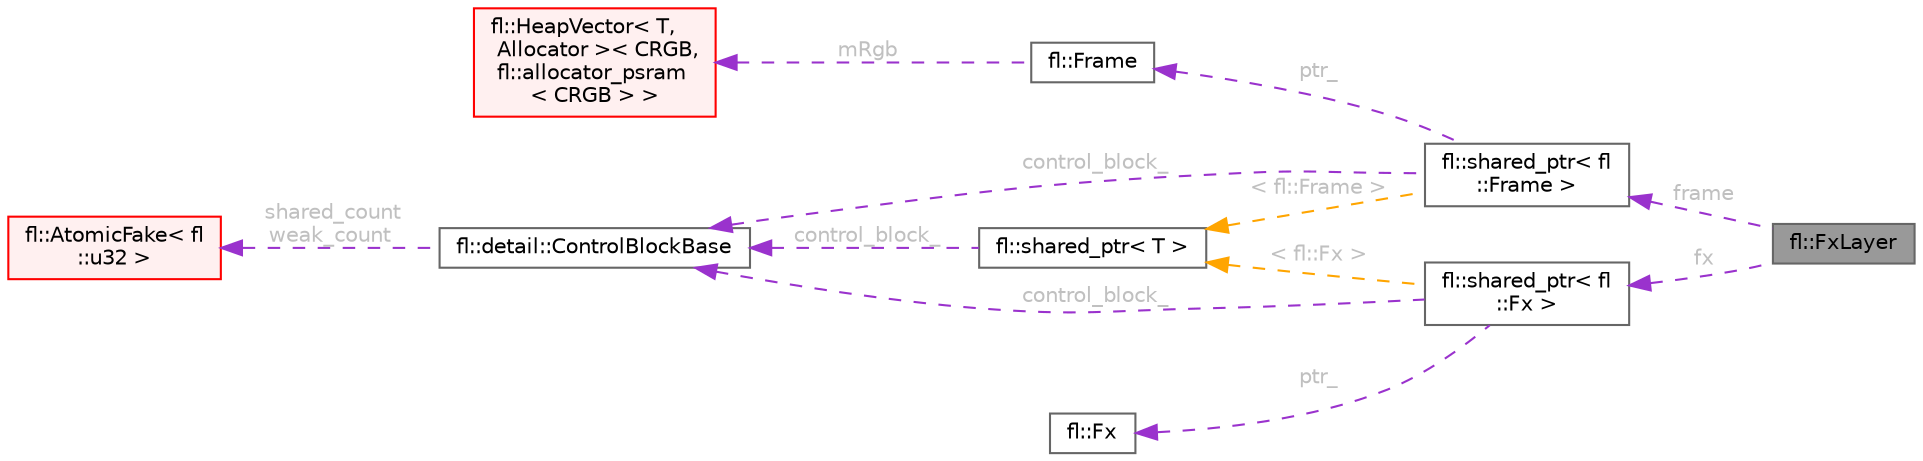 digraph "fl::FxLayer"
{
 // INTERACTIVE_SVG=YES
 // LATEX_PDF_SIZE
  bgcolor="transparent";
  edge [fontname=Helvetica,fontsize=10,labelfontname=Helvetica,labelfontsize=10];
  node [fontname=Helvetica,fontsize=10,shape=box,height=0.2,width=0.4];
  rankdir="LR";
  Node1 [id="Node000001",label="fl::FxLayer",height=0.2,width=0.4,color="gray40", fillcolor="grey60", style="filled", fontcolor="black",tooltip=" "];
  Node2 -> Node1 [id="edge1_Node000001_Node000002",dir="back",color="darkorchid3",style="dashed",tooltip=" ",label=" frame",fontcolor="grey" ];
  Node2 [id="Node000002",label="fl::shared_ptr\< fl\l::Frame \>",height=0.2,width=0.4,color="gray40", fillcolor="white", style="filled",URL="$d1/d74/classfl_1_1shared__ptr.html",tooltip=" "];
  Node3 -> Node2 [id="edge2_Node000002_Node000003",dir="back",color="darkorchid3",style="dashed",tooltip=" ",label=" ptr_",fontcolor="grey" ];
  Node3 [id="Node000003",label="fl::Frame",height=0.2,width=0.4,color="gray40", fillcolor="white", style="filled",URL="$d1/de0/classfl_1_1_frame.html",tooltip=" "];
  Node4 -> Node3 [id="edge3_Node000003_Node000004",dir="back",color="darkorchid3",style="dashed",tooltip=" ",label=" mRgb",fontcolor="grey" ];
  Node4 [id="Node000004",label="fl::HeapVector\< T,\l Allocator \>\< CRGB,\l fl::allocator_psram\l\< CRGB \> \>",height=0.2,width=0.4,color="red", fillcolor="#FFF0F0", style="filled",URL="$db/ddd/classfl_1_1_heap_vector.html",tooltip=" "];
  Node7 -> Node2 [id="edge4_Node000002_Node000007",dir="back",color="darkorchid3",style="dashed",tooltip=" ",label=" control_block_",fontcolor="grey" ];
  Node7 [id="Node000007",label="fl::detail::ControlBlockBase",height=0.2,width=0.4,color="gray40", fillcolor="white", style="filled",URL="$d4/dc0/structfl_1_1detail_1_1_control_block_base.html",tooltip=" "];
  Node8 -> Node7 [id="edge5_Node000007_Node000008",dir="back",color="darkorchid3",style="dashed",tooltip=" ",label=" shared_count\nweak_count",fontcolor="grey" ];
  Node8 [id="Node000008",label="fl::AtomicFake\< fl\l::u32 \>",height=0.2,width=0.4,color="red", fillcolor="#FFF0F0", style="filled",URL="$da/d98/classfl_1_1_atomic_fake.html",tooltip=" "];
  Node10 -> Node2 [id="edge6_Node000002_Node000010",dir="back",color="orange",style="dashed",tooltip=" ",label=" \< fl::Frame \>",fontcolor="grey" ];
  Node10 [id="Node000010",label="fl::shared_ptr\< T \>",height=0.2,width=0.4,color="gray40", fillcolor="white", style="filled",URL="$d1/d74/classfl_1_1shared__ptr.html",tooltip=" "];
  Node7 -> Node10 [id="edge7_Node000010_Node000007",dir="back",color="darkorchid3",style="dashed",tooltip=" ",label=" control_block_",fontcolor="grey" ];
  Node11 -> Node1 [id="edge8_Node000001_Node000011",dir="back",color="darkorchid3",style="dashed",tooltip=" ",label=" fx",fontcolor="grey" ];
  Node11 [id="Node000011",label="fl::shared_ptr\< fl\l::Fx \>",height=0.2,width=0.4,color="gray40", fillcolor="white", style="filled",URL="$d1/d74/classfl_1_1shared__ptr.html",tooltip=" "];
  Node12 -> Node11 [id="edge9_Node000011_Node000012",dir="back",color="darkorchid3",style="dashed",tooltip=" ",label=" ptr_",fontcolor="grey" ];
  Node12 [id="Node000012",label="fl::Fx",height=0.2,width=0.4,color="gray40", fillcolor="white", style="filled",URL="$da/d5d/classfl_1_1_fx.html",tooltip=" "];
  Node7 -> Node11 [id="edge10_Node000011_Node000007",dir="back",color="darkorchid3",style="dashed",tooltip=" ",label=" control_block_",fontcolor="grey" ];
  Node10 -> Node11 [id="edge11_Node000011_Node000010",dir="back",color="orange",style="dashed",tooltip=" ",label=" \< fl::Fx \>",fontcolor="grey" ];
}
